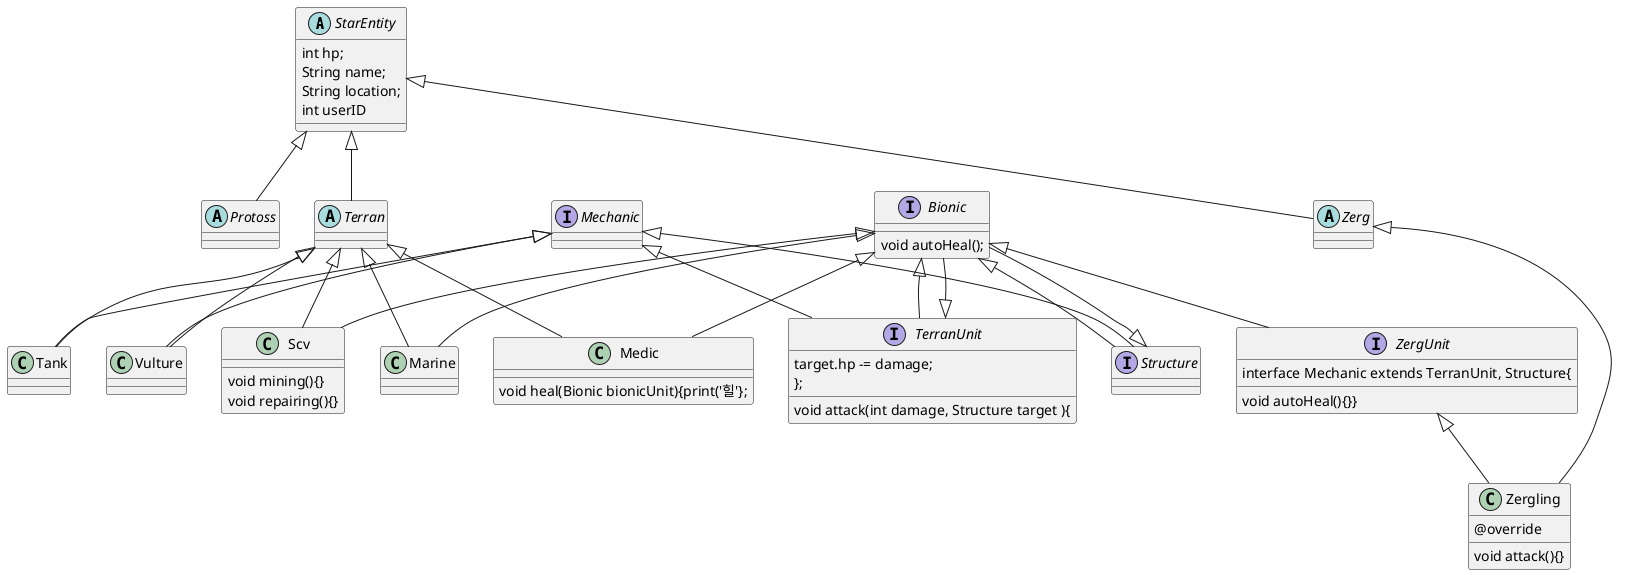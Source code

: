 @startuml

abstract class StarEntity {
int hp;
String name;
String location;
int userID
}

abstract class Terran extends StarEntity {

}
abstract class Zerg extends StarEntity {
'모든 종족이 bionic

}

abstract class Protoss extends StarEntity {

}

interface Structure extends Bionic, Mechanic {
}
interface TerranUnit extends Bionic, Mechanic{
    void attack(int damage, Structure target ){
        target.hp -= damage;
    };
}

interface ZergUnit extends Bionic{
void autoHeal(){}}





interface Mechanic extends TerranUnit, Structure{

}

interface Bionic extends TerranUnit, Structure{
'메딕은 여기에만 힐을 할 수 있음
    void autoHeal();
}


class Marine extends Bionic, Terran{

}

class Medic extends Bionic, Terran{
    void heal(Bionic bionicUnit){print('힐'};
}

class Vulture extends Mechanic, Terran{
}

class Tank extends Mechanic, Terran{}

class Scv extends Bionic, Terran{
'    메딕의 힐을 받기 위해 Bionic을 상속받는게 맞나?
    void mining(){}
    void repairing(){}
}

class Zergling extends ZergUnit, Zerg{
@override
void attack(){}
}



@enduml